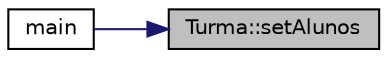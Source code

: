 digraph "Turma::setAlunos"
{
 // LATEX_PDF_SIZE
  edge [fontname="Helvetica",fontsize="10",labelfontname="Helvetica",labelfontsize="10"];
  node [fontname="Helvetica",fontsize="10",shape=record];
  rankdir="RL";
  Node1 [label="Turma::setAlunos",height=0.2,width=0.4,color="black", fillcolor="grey75", style="filled", fontcolor="black",tooltip="Método setter para o atributo alunos."];
  Node1 -> Node2 [dir="back",color="midnightblue",fontsize="10",style="solid",fontname="Helvetica"];
  Node2 [label="main",height=0.2,width=0.4,color="black", fillcolor="white", style="filled",URL="$Q3_2src_2main_8cpp.html#ae66f6b31b5ad750f1fe042a706a4e3d4",tooltip=" "];
}
